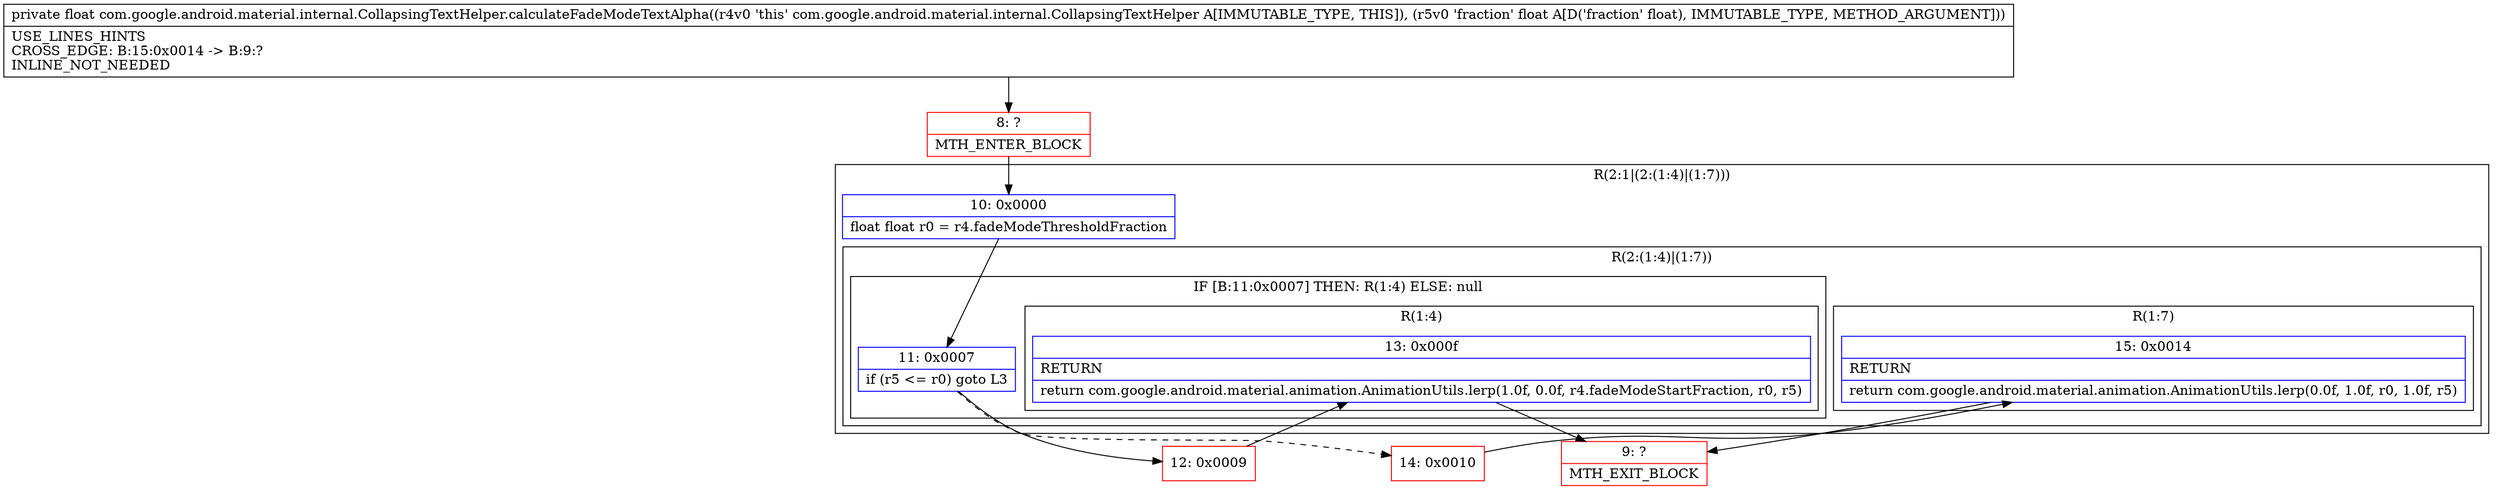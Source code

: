 digraph "CFG forcom.google.android.material.internal.CollapsingTextHelper.calculateFadeModeTextAlpha(F)F" {
subgraph cluster_Region_1669011203 {
label = "R(2:1|(2:(1:4)|(1:7)))";
node [shape=record,color=blue];
Node_10 [shape=record,label="{10\:\ 0x0000|float float r0 = r4.fadeModeThresholdFraction\l}"];
subgraph cluster_Region_1776061050 {
label = "R(2:(1:4)|(1:7))";
node [shape=record,color=blue];
subgraph cluster_IfRegion_272761958 {
label = "IF [B:11:0x0007] THEN: R(1:4) ELSE: null";
node [shape=record,color=blue];
Node_11 [shape=record,label="{11\:\ 0x0007|if (r5 \<= r0) goto L3\l}"];
subgraph cluster_Region_820780948 {
label = "R(1:4)";
node [shape=record,color=blue];
Node_13 [shape=record,label="{13\:\ 0x000f|RETURN\l|return com.google.android.material.animation.AnimationUtils.lerp(1.0f, 0.0f, r4.fadeModeStartFraction, r0, r5)\l}"];
}
}
subgraph cluster_Region_360966077 {
label = "R(1:7)";
node [shape=record,color=blue];
Node_15 [shape=record,label="{15\:\ 0x0014|RETURN\l|return com.google.android.material.animation.AnimationUtils.lerp(0.0f, 1.0f, r0, 1.0f, r5)\l}"];
}
}
}
Node_8 [shape=record,color=red,label="{8\:\ ?|MTH_ENTER_BLOCK\l}"];
Node_12 [shape=record,color=red,label="{12\:\ 0x0009}"];
Node_9 [shape=record,color=red,label="{9\:\ ?|MTH_EXIT_BLOCK\l}"];
Node_14 [shape=record,color=red,label="{14\:\ 0x0010}"];
MethodNode[shape=record,label="{private float com.google.android.material.internal.CollapsingTextHelper.calculateFadeModeTextAlpha((r4v0 'this' com.google.android.material.internal.CollapsingTextHelper A[IMMUTABLE_TYPE, THIS]), (r5v0 'fraction' float A[D('fraction' float), IMMUTABLE_TYPE, METHOD_ARGUMENT]))  | USE_LINES_HINTS\lCROSS_EDGE: B:15:0x0014 \-\> B:9:?\lINLINE_NOT_NEEDED\l}"];
MethodNode -> Node_8;Node_10 -> Node_11;
Node_11 -> Node_12;
Node_11 -> Node_14[style=dashed];
Node_13 -> Node_9;
Node_15 -> Node_9;
Node_8 -> Node_10;
Node_12 -> Node_13;
Node_14 -> Node_15;
}


